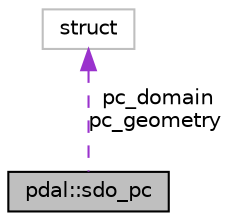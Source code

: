 digraph "pdal::sdo_pc"
{
  edge [fontname="Helvetica",fontsize="10",labelfontname="Helvetica",labelfontsize="10"];
  node [fontname="Helvetica",fontsize="10",shape=record];
  Node1 [label="pdal::sdo_pc",height=0.2,width=0.4,color="black", fillcolor="grey75", style="filled", fontcolor="black"];
  Node2 -> Node1 [dir="back",color="darkorchid3",fontsize="10",style="dashed",label=" pc_domain\npc_geometry" ,fontname="Helvetica"];
  Node2 [label="struct",height=0.2,width=0.4,color="grey75", fillcolor="white", style="filled"];
}
